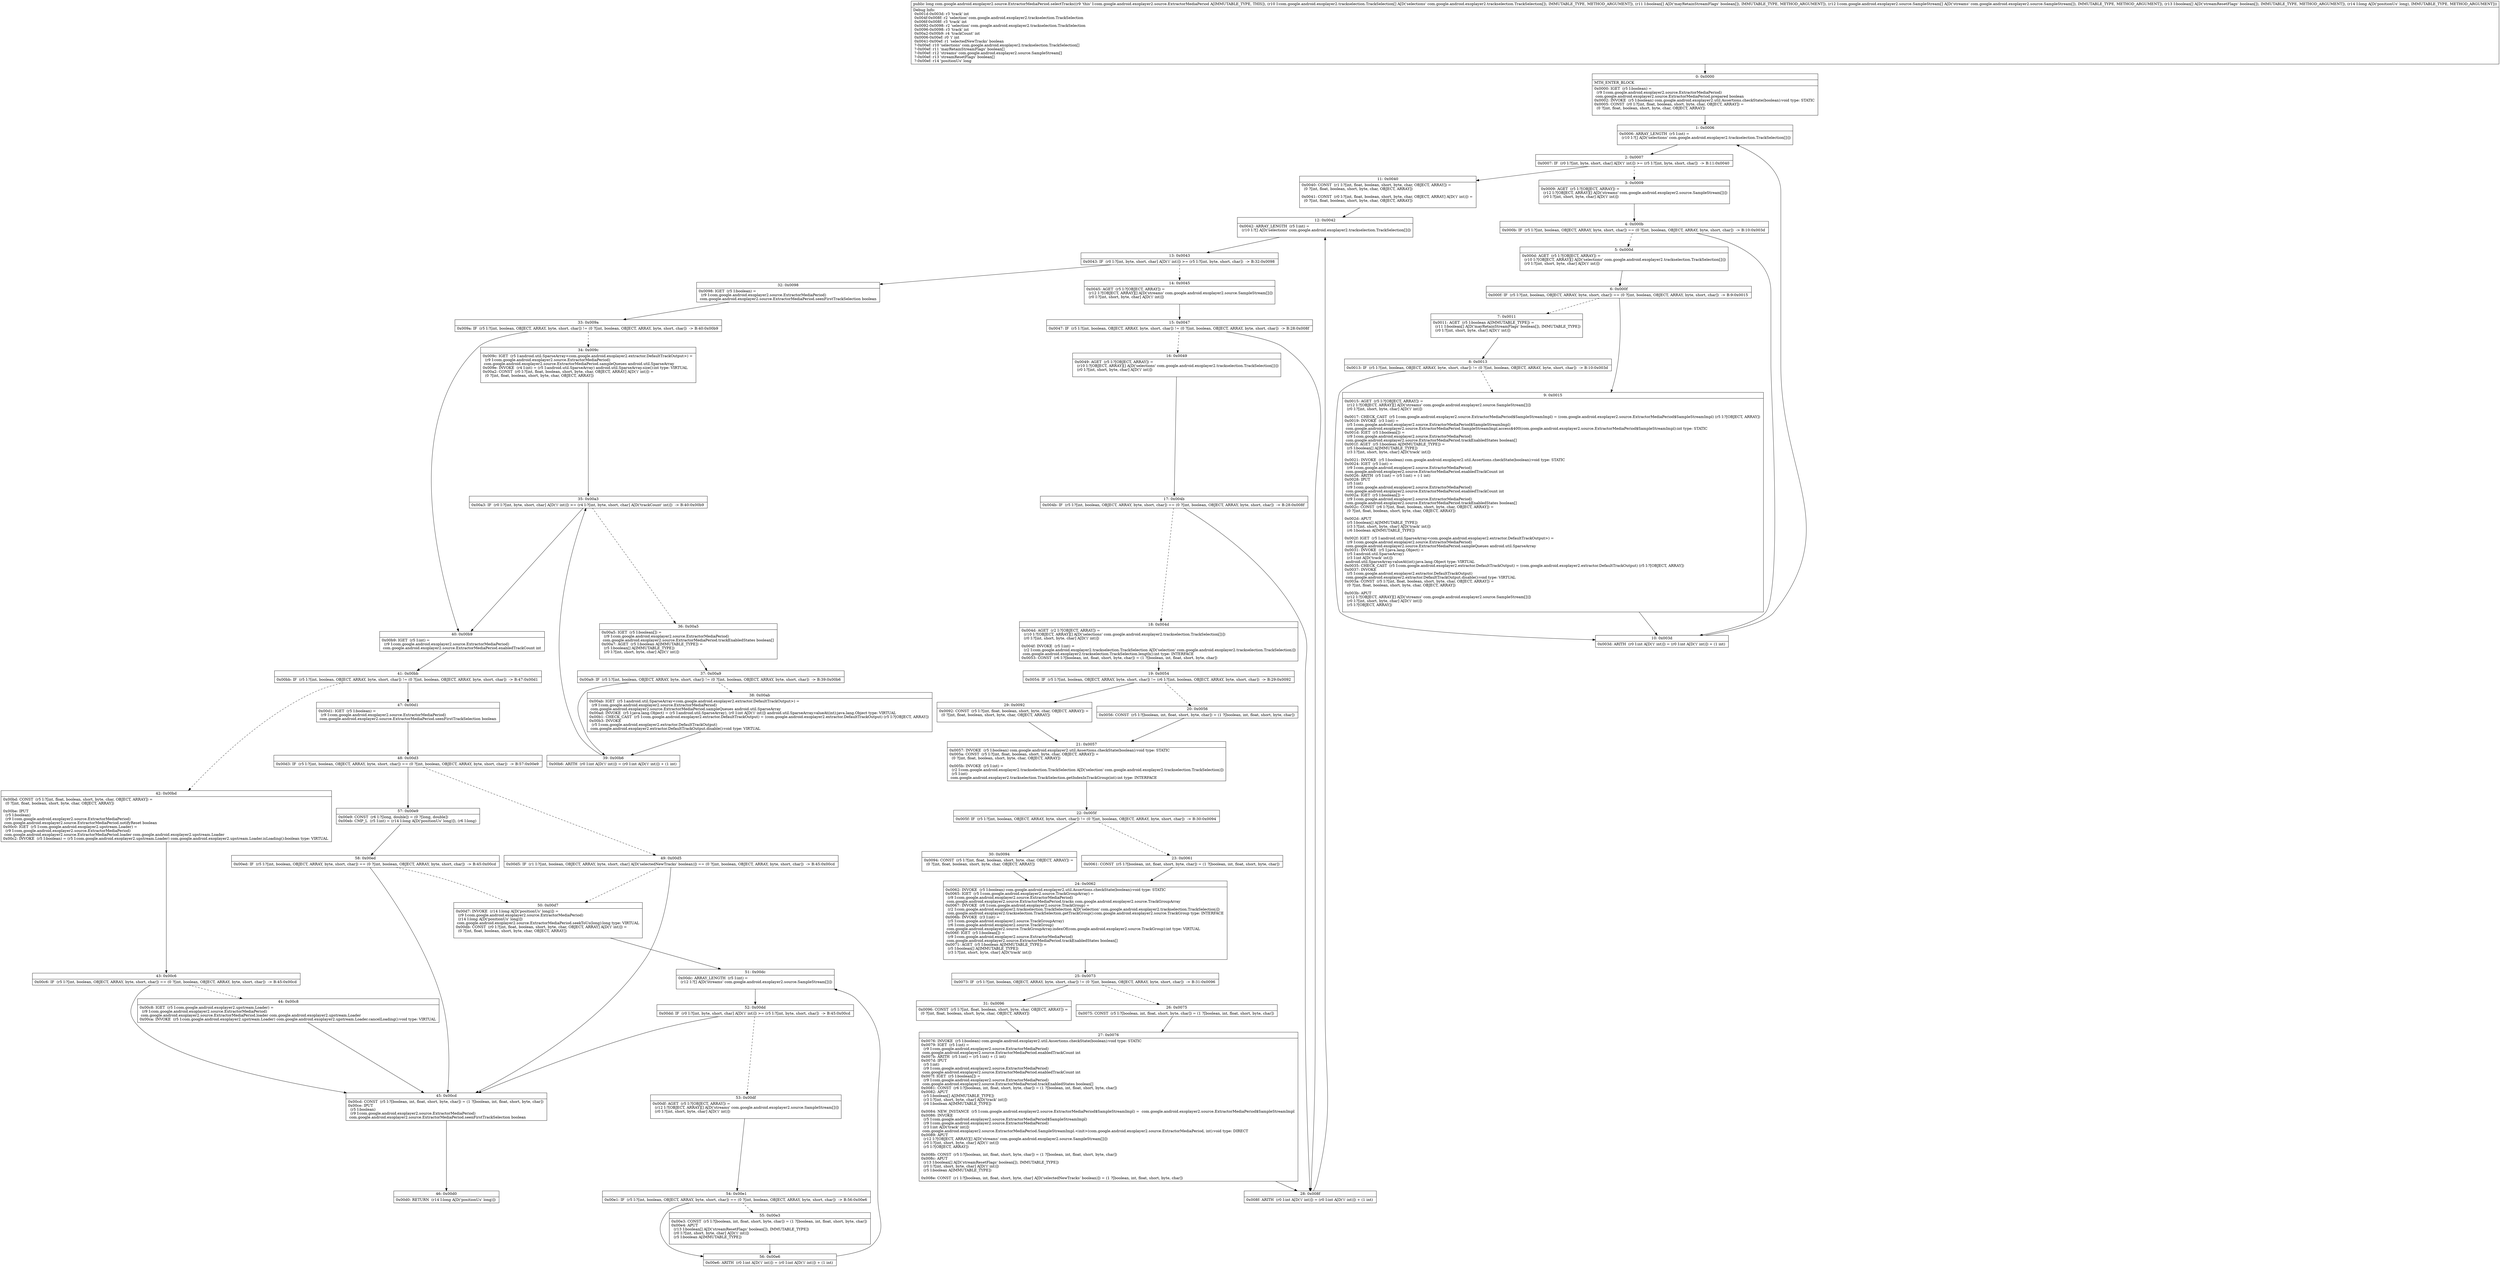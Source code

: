 digraph "CFG forcom.google.android.exoplayer2.source.ExtractorMediaPeriod.selectTracks([Lcom\/google\/android\/exoplayer2\/trackselection\/TrackSelection;[Z[Lcom\/google\/android\/exoplayer2\/source\/SampleStream;[ZJ)J" {
Node_0 [shape=record,label="{0\:\ 0x0000|MTH_ENTER_BLOCK\l|0x0000: IGET  (r5 I:boolean) = \l  (r9 I:com.google.android.exoplayer2.source.ExtractorMediaPeriod)\l com.google.android.exoplayer2.source.ExtractorMediaPeriod.prepared boolean \l0x0002: INVOKE  (r5 I:boolean) com.google.android.exoplayer2.util.Assertions.checkState(boolean):void type: STATIC \l0x0005: CONST  (r0 I:?[int, float, boolean, short, byte, char, OBJECT, ARRAY]) = \l  (0 ?[int, float, boolean, short, byte, char, OBJECT, ARRAY])\l \l}"];
Node_1 [shape=record,label="{1\:\ 0x0006|0x0006: ARRAY_LENGTH  (r5 I:int) = \l  (r10 I:?[] A[D('selections' com.google.android.exoplayer2.trackselection.TrackSelection[])])\l \l}"];
Node_2 [shape=record,label="{2\:\ 0x0007|0x0007: IF  (r0 I:?[int, byte, short, char] A[D('i' int)]) \>= (r5 I:?[int, byte, short, char])  \-\> B:11:0x0040 \l}"];
Node_3 [shape=record,label="{3\:\ 0x0009|0x0009: AGET  (r5 I:?[OBJECT, ARRAY]) = \l  (r12 I:?[OBJECT, ARRAY][] A[D('streams' com.google.android.exoplayer2.source.SampleStream[])])\l  (r0 I:?[int, short, byte, char] A[D('i' int)])\l \l}"];
Node_4 [shape=record,label="{4\:\ 0x000b|0x000b: IF  (r5 I:?[int, boolean, OBJECT, ARRAY, byte, short, char]) == (0 ?[int, boolean, OBJECT, ARRAY, byte, short, char])  \-\> B:10:0x003d \l}"];
Node_5 [shape=record,label="{5\:\ 0x000d|0x000d: AGET  (r5 I:?[OBJECT, ARRAY]) = \l  (r10 I:?[OBJECT, ARRAY][] A[D('selections' com.google.android.exoplayer2.trackselection.TrackSelection[])])\l  (r0 I:?[int, short, byte, char] A[D('i' int)])\l \l}"];
Node_6 [shape=record,label="{6\:\ 0x000f|0x000f: IF  (r5 I:?[int, boolean, OBJECT, ARRAY, byte, short, char]) == (0 ?[int, boolean, OBJECT, ARRAY, byte, short, char])  \-\> B:9:0x0015 \l}"];
Node_7 [shape=record,label="{7\:\ 0x0011|0x0011: AGET  (r5 I:boolean A[IMMUTABLE_TYPE]) = \l  (r11 I:boolean[] A[D('mayRetainStreamFlags' boolean[]), IMMUTABLE_TYPE])\l  (r0 I:?[int, short, byte, char] A[D('i' int)])\l \l}"];
Node_8 [shape=record,label="{8\:\ 0x0013|0x0013: IF  (r5 I:?[int, boolean, OBJECT, ARRAY, byte, short, char]) != (0 ?[int, boolean, OBJECT, ARRAY, byte, short, char])  \-\> B:10:0x003d \l}"];
Node_9 [shape=record,label="{9\:\ 0x0015|0x0015: AGET  (r5 I:?[OBJECT, ARRAY]) = \l  (r12 I:?[OBJECT, ARRAY][] A[D('streams' com.google.android.exoplayer2.source.SampleStream[])])\l  (r0 I:?[int, short, byte, char] A[D('i' int)])\l \l0x0017: CHECK_CAST  (r5 I:com.google.android.exoplayer2.source.ExtractorMediaPeriod$SampleStreamImpl) = (com.google.android.exoplayer2.source.ExtractorMediaPeriod$SampleStreamImpl) (r5 I:?[OBJECT, ARRAY]) \l0x0019: INVOKE  (r3 I:int) = \l  (r5 I:com.google.android.exoplayer2.source.ExtractorMediaPeriod$SampleStreamImpl)\l com.google.android.exoplayer2.source.ExtractorMediaPeriod.SampleStreamImpl.access$400(com.google.android.exoplayer2.source.ExtractorMediaPeriod$SampleStreamImpl):int type: STATIC \l0x001d: IGET  (r5 I:boolean[]) = \l  (r9 I:com.google.android.exoplayer2.source.ExtractorMediaPeriod)\l com.google.android.exoplayer2.source.ExtractorMediaPeriod.trackEnabledStates boolean[] \l0x001f: AGET  (r5 I:boolean A[IMMUTABLE_TYPE]) = \l  (r5 I:boolean[] A[IMMUTABLE_TYPE])\l  (r3 I:?[int, short, byte, char] A[D('track' int)])\l \l0x0021: INVOKE  (r5 I:boolean) com.google.android.exoplayer2.util.Assertions.checkState(boolean):void type: STATIC \l0x0024: IGET  (r5 I:int) = \l  (r9 I:com.google.android.exoplayer2.source.ExtractorMediaPeriod)\l com.google.android.exoplayer2.source.ExtractorMediaPeriod.enabledTrackCount int \l0x0026: ARITH  (r5 I:int) = (r5 I:int) + (\-1 int) \l0x0028: IPUT  \l  (r5 I:int)\l  (r9 I:com.google.android.exoplayer2.source.ExtractorMediaPeriod)\l com.google.android.exoplayer2.source.ExtractorMediaPeriod.enabledTrackCount int \l0x002a: IGET  (r5 I:boolean[]) = \l  (r9 I:com.google.android.exoplayer2.source.ExtractorMediaPeriod)\l com.google.android.exoplayer2.source.ExtractorMediaPeriod.trackEnabledStates boolean[] \l0x002c: CONST  (r6 I:?[int, float, boolean, short, byte, char, OBJECT, ARRAY]) = \l  (0 ?[int, float, boolean, short, byte, char, OBJECT, ARRAY])\l \l0x002d: APUT  \l  (r5 I:boolean[] A[IMMUTABLE_TYPE])\l  (r3 I:?[int, short, byte, char] A[D('track' int)])\l  (r6 I:boolean A[IMMUTABLE_TYPE])\l \l0x002f: IGET  (r5 I:android.util.SparseArray\<com.google.android.exoplayer2.extractor.DefaultTrackOutput\>) = \l  (r9 I:com.google.android.exoplayer2.source.ExtractorMediaPeriod)\l com.google.android.exoplayer2.source.ExtractorMediaPeriod.sampleQueues android.util.SparseArray \l0x0031: INVOKE  (r5 I:java.lang.Object) = \l  (r5 I:android.util.SparseArray)\l  (r3 I:int A[D('track' int)])\l android.util.SparseArray.valueAt(int):java.lang.Object type: VIRTUAL \l0x0035: CHECK_CAST  (r5 I:com.google.android.exoplayer2.extractor.DefaultTrackOutput) = (com.google.android.exoplayer2.extractor.DefaultTrackOutput) (r5 I:?[OBJECT, ARRAY]) \l0x0037: INVOKE  \l  (r5 I:com.google.android.exoplayer2.extractor.DefaultTrackOutput)\l com.google.android.exoplayer2.extractor.DefaultTrackOutput.disable():void type: VIRTUAL \l0x003a: CONST  (r5 I:?[int, float, boolean, short, byte, char, OBJECT, ARRAY]) = \l  (0 ?[int, float, boolean, short, byte, char, OBJECT, ARRAY])\l \l0x003b: APUT  \l  (r12 I:?[OBJECT, ARRAY][] A[D('streams' com.google.android.exoplayer2.source.SampleStream[])])\l  (r0 I:?[int, short, byte, char] A[D('i' int)])\l  (r5 I:?[OBJECT, ARRAY])\l \l}"];
Node_10 [shape=record,label="{10\:\ 0x003d|0x003d: ARITH  (r0 I:int A[D('i' int)]) = (r0 I:int A[D('i' int)]) + (1 int) \l}"];
Node_11 [shape=record,label="{11\:\ 0x0040|0x0040: CONST  (r1 I:?[int, float, boolean, short, byte, char, OBJECT, ARRAY]) = \l  (0 ?[int, float, boolean, short, byte, char, OBJECT, ARRAY])\l \l0x0041: CONST  (r0 I:?[int, float, boolean, short, byte, char, OBJECT, ARRAY] A[D('i' int)]) = \l  (0 ?[int, float, boolean, short, byte, char, OBJECT, ARRAY])\l \l}"];
Node_12 [shape=record,label="{12\:\ 0x0042|0x0042: ARRAY_LENGTH  (r5 I:int) = \l  (r10 I:?[] A[D('selections' com.google.android.exoplayer2.trackselection.TrackSelection[])])\l \l}"];
Node_13 [shape=record,label="{13\:\ 0x0043|0x0043: IF  (r0 I:?[int, byte, short, char] A[D('i' int)]) \>= (r5 I:?[int, byte, short, char])  \-\> B:32:0x0098 \l}"];
Node_14 [shape=record,label="{14\:\ 0x0045|0x0045: AGET  (r5 I:?[OBJECT, ARRAY]) = \l  (r12 I:?[OBJECT, ARRAY][] A[D('streams' com.google.android.exoplayer2.source.SampleStream[])])\l  (r0 I:?[int, short, byte, char] A[D('i' int)])\l \l}"];
Node_15 [shape=record,label="{15\:\ 0x0047|0x0047: IF  (r5 I:?[int, boolean, OBJECT, ARRAY, byte, short, char]) != (0 ?[int, boolean, OBJECT, ARRAY, byte, short, char])  \-\> B:28:0x008f \l}"];
Node_16 [shape=record,label="{16\:\ 0x0049|0x0049: AGET  (r5 I:?[OBJECT, ARRAY]) = \l  (r10 I:?[OBJECT, ARRAY][] A[D('selections' com.google.android.exoplayer2.trackselection.TrackSelection[])])\l  (r0 I:?[int, short, byte, char] A[D('i' int)])\l \l}"];
Node_17 [shape=record,label="{17\:\ 0x004b|0x004b: IF  (r5 I:?[int, boolean, OBJECT, ARRAY, byte, short, char]) == (0 ?[int, boolean, OBJECT, ARRAY, byte, short, char])  \-\> B:28:0x008f \l}"];
Node_18 [shape=record,label="{18\:\ 0x004d|0x004d: AGET  (r2 I:?[OBJECT, ARRAY]) = \l  (r10 I:?[OBJECT, ARRAY][] A[D('selections' com.google.android.exoplayer2.trackselection.TrackSelection[])])\l  (r0 I:?[int, short, byte, char] A[D('i' int)])\l \l0x004f: INVOKE  (r5 I:int) = \l  (r2 I:com.google.android.exoplayer2.trackselection.TrackSelection A[D('selection' com.google.android.exoplayer2.trackselection.TrackSelection)])\l com.google.android.exoplayer2.trackselection.TrackSelection.length():int type: INTERFACE \l0x0053: CONST  (r6 I:?[boolean, int, float, short, byte, char]) = (1 ?[boolean, int, float, short, byte, char]) \l}"];
Node_19 [shape=record,label="{19\:\ 0x0054|0x0054: IF  (r5 I:?[int, boolean, OBJECT, ARRAY, byte, short, char]) != (r6 I:?[int, boolean, OBJECT, ARRAY, byte, short, char])  \-\> B:29:0x0092 \l}"];
Node_20 [shape=record,label="{20\:\ 0x0056|0x0056: CONST  (r5 I:?[boolean, int, float, short, byte, char]) = (1 ?[boolean, int, float, short, byte, char]) \l}"];
Node_21 [shape=record,label="{21\:\ 0x0057|0x0057: INVOKE  (r5 I:boolean) com.google.android.exoplayer2.util.Assertions.checkState(boolean):void type: STATIC \l0x005a: CONST  (r5 I:?[int, float, boolean, short, byte, char, OBJECT, ARRAY]) = \l  (0 ?[int, float, boolean, short, byte, char, OBJECT, ARRAY])\l \l0x005b: INVOKE  (r5 I:int) = \l  (r2 I:com.google.android.exoplayer2.trackselection.TrackSelection A[D('selection' com.google.android.exoplayer2.trackselection.TrackSelection)])\l  (r5 I:int)\l com.google.android.exoplayer2.trackselection.TrackSelection.getIndexInTrackGroup(int):int type: INTERFACE \l}"];
Node_22 [shape=record,label="{22\:\ 0x005f|0x005f: IF  (r5 I:?[int, boolean, OBJECT, ARRAY, byte, short, char]) != (0 ?[int, boolean, OBJECT, ARRAY, byte, short, char])  \-\> B:30:0x0094 \l}"];
Node_23 [shape=record,label="{23\:\ 0x0061|0x0061: CONST  (r5 I:?[boolean, int, float, short, byte, char]) = (1 ?[boolean, int, float, short, byte, char]) \l}"];
Node_24 [shape=record,label="{24\:\ 0x0062|0x0062: INVOKE  (r5 I:boolean) com.google.android.exoplayer2.util.Assertions.checkState(boolean):void type: STATIC \l0x0065: IGET  (r5 I:com.google.android.exoplayer2.source.TrackGroupArray) = \l  (r9 I:com.google.android.exoplayer2.source.ExtractorMediaPeriod)\l com.google.android.exoplayer2.source.ExtractorMediaPeriod.tracks com.google.android.exoplayer2.source.TrackGroupArray \l0x0067: INVOKE  (r6 I:com.google.android.exoplayer2.source.TrackGroup) = \l  (r2 I:com.google.android.exoplayer2.trackselection.TrackSelection A[D('selection' com.google.android.exoplayer2.trackselection.TrackSelection)])\l com.google.android.exoplayer2.trackselection.TrackSelection.getTrackGroup():com.google.android.exoplayer2.source.TrackGroup type: INTERFACE \l0x006b: INVOKE  (r3 I:int) = \l  (r5 I:com.google.android.exoplayer2.source.TrackGroupArray)\l  (r6 I:com.google.android.exoplayer2.source.TrackGroup)\l com.google.android.exoplayer2.source.TrackGroupArray.indexOf(com.google.android.exoplayer2.source.TrackGroup):int type: VIRTUAL \l0x006f: IGET  (r5 I:boolean[]) = \l  (r9 I:com.google.android.exoplayer2.source.ExtractorMediaPeriod)\l com.google.android.exoplayer2.source.ExtractorMediaPeriod.trackEnabledStates boolean[] \l0x0071: AGET  (r5 I:boolean A[IMMUTABLE_TYPE]) = \l  (r5 I:boolean[] A[IMMUTABLE_TYPE])\l  (r3 I:?[int, short, byte, char] A[D('track' int)])\l \l}"];
Node_25 [shape=record,label="{25\:\ 0x0073|0x0073: IF  (r5 I:?[int, boolean, OBJECT, ARRAY, byte, short, char]) != (0 ?[int, boolean, OBJECT, ARRAY, byte, short, char])  \-\> B:31:0x0096 \l}"];
Node_26 [shape=record,label="{26\:\ 0x0075|0x0075: CONST  (r5 I:?[boolean, int, float, short, byte, char]) = (1 ?[boolean, int, float, short, byte, char]) \l}"];
Node_27 [shape=record,label="{27\:\ 0x0076|0x0076: INVOKE  (r5 I:boolean) com.google.android.exoplayer2.util.Assertions.checkState(boolean):void type: STATIC \l0x0079: IGET  (r5 I:int) = \l  (r9 I:com.google.android.exoplayer2.source.ExtractorMediaPeriod)\l com.google.android.exoplayer2.source.ExtractorMediaPeriod.enabledTrackCount int \l0x007b: ARITH  (r5 I:int) = (r5 I:int) + (1 int) \l0x007d: IPUT  \l  (r5 I:int)\l  (r9 I:com.google.android.exoplayer2.source.ExtractorMediaPeriod)\l com.google.android.exoplayer2.source.ExtractorMediaPeriod.enabledTrackCount int \l0x007f: IGET  (r5 I:boolean[]) = \l  (r9 I:com.google.android.exoplayer2.source.ExtractorMediaPeriod)\l com.google.android.exoplayer2.source.ExtractorMediaPeriod.trackEnabledStates boolean[] \l0x0081: CONST  (r6 I:?[boolean, int, float, short, byte, char]) = (1 ?[boolean, int, float, short, byte, char]) \l0x0082: APUT  \l  (r5 I:boolean[] A[IMMUTABLE_TYPE])\l  (r3 I:?[int, short, byte, char] A[D('track' int)])\l  (r6 I:boolean A[IMMUTABLE_TYPE])\l \l0x0084: NEW_INSTANCE  (r5 I:com.google.android.exoplayer2.source.ExtractorMediaPeriod$SampleStreamImpl) =  com.google.android.exoplayer2.source.ExtractorMediaPeriod$SampleStreamImpl \l0x0086: INVOKE  \l  (r5 I:com.google.android.exoplayer2.source.ExtractorMediaPeriod$SampleStreamImpl)\l  (r9 I:com.google.android.exoplayer2.source.ExtractorMediaPeriod)\l  (r3 I:int A[D('track' int)])\l com.google.android.exoplayer2.source.ExtractorMediaPeriod.SampleStreamImpl.\<init\>(com.google.android.exoplayer2.source.ExtractorMediaPeriod, int):void type: DIRECT \l0x0089: APUT  \l  (r12 I:?[OBJECT, ARRAY][] A[D('streams' com.google.android.exoplayer2.source.SampleStream[])])\l  (r0 I:?[int, short, byte, char] A[D('i' int)])\l  (r5 I:?[OBJECT, ARRAY])\l \l0x008b: CONST  (r5 I:?[boolean, int, float, short, byte, char]) = (1 ?[boolean, int, float, short, byte, char]) \l0x008c: APUT  \l  (r13 I:boolean[] A[D('streamResetFlags' boolean[]), IMMUTABLE_TYPE])\l  (r0 I:?[int, short, byte, char] A[D('i' int)])\l  (r5 I:boolean A[IMMUTABLE_TYPE])\l \l0x008e: CONST  (r1 I:?[boolean, int, float, short, byte, char] A[D('selectedNewTracks' boolean)]) = (1 ?[boolean, int, float, short, byte, char]) \l}"];
Node_28 [shape=record,label="{28\:\ 0x008f|0x008f: ARITH  (r0 I:int A[D('i' int)]) = (r0 I:int A[D('i' int)]) + (1 int) \l}"];
Node_29 [shape=record,label="{29\:\ 0x0092|0x0092: CONST  (r5 I:?[int, float, boolean, short, byte, char, OBJECT, ARRAY]) = \l  (0 ?[int, float, boolean, short, byte, char, OBJECT, ARRAY])\l \l}"];
Node_30 [shape=record,label="{30\:\ 0x0094|0x0094: CONST  (r5 I:?[int, float, boolean, short, byte, char, OBJECT, ARRAY]) = \l  (0 ?[int, float, boolean, short, byte, char, OBJECT, ARRAY])\l \l}"];
Node_31 [shape=record,label="{31\:\ 0x0096|0x0096: CONST  (r5 I:?[int, float, boolean, short, byte, char, OBJECT, ARRAY]) = \l  (0 ?[int, float, boolean, short, byte, char, OBJECT, ARRAY])\l \l}"];
Node_32 [shape=record,label="{32\:\ 0x0098|0x0098: IGET  (r5 I:boolean) = \l  (r9 I:com.google.android.exoplayer2.source.ExtractorMediaPeriod)\l com.google.android.exoplayer2.source.ExtractorMediaPeriod.seenFirstTrackSelection boolean \l}"];
Node_33 [shape=record,label="{33\:\ 0x009a|0x009a: IF  (r5 I:?[int, boolean, OBJECT, ARRAY, byte, short, char]) != (0 ?[int, boolean, OBJECT, ARRAY, byte, short, char])  \-\> B:40:0x00b9 \l}"];
Node_34 [shape=record,label="{34\:\ 0x009c|0x009c: IGET  (r5 I:android.util.SparseArray\<com.google.android.exoplayer2.extractor.DefaultTrackOutput\>) = \l  (r9 I:com.google.android.exoplayer2.source.ExtractorMediaPeriod)\l com.google.android.exoplayer2.source.ExtractorMediaPeriod.sampleQueues android.util.SparseArray \l0x009e: INVOKE  (r4 I:int) = (r5 I:android.util.SparseArray) android.util.SparseArray.size():int type: VIRTUAL \l0x00a2: CONST  (r0 I:?[int, float, boolean, short, byte, char, OBJECT, ARRAY] A[D('i' int)]) = \l  (0 ?[int, float, boolean, short, byte, char, OBJECT, ARRAY])\l \l}"];
Node_35 [shape=record,label="{35\:\ 0x00a3|0x00a3: IF  (r0 I:?[int, byte, short, char] A[D('i' int)]) \>= (r4 I:?[int, byte, short, char] A[D('trackCount' int)])  \-\> B:40:0x00b9 \l}"];
Node_36 [shape=record,label="{36\:\ 0x00a5|0x00a5: IGET  (r5 I:boolean[]) = \l  (r9 I:com.google.android.exoplayer2.source.ExtractorMediaPeriod)\l com.google.android.exoplayer2.source.ExtractorMediaPeriod.trackEnabledStates boolean[] \l0x00a7: AGET  (r5 I:boolean A[IMMUTABLE_TYPE]) = \l  (r5 I:boolean[] A[IMMUTABLE_TYPE])\l  (r0 I:?[int, short, byte, char] A[D('i' int)])\l \l}"];
Node_37 [shape=record,label="{37\:\ 0x00a9|0x00a9: IF  (r5 I:?[int, boolean, OBJECT, ARRAY, byte, short, char]) != (0 ?[int, boolean, OBJECT, ARRAY, byte, short, char])  \-\> B:39:0x00b6 \l}"];
Node_38 [shape=record,label="{38\:\ 0x00ab|0x00ab: IGET  (r5 I:android.util.SparseArray\<com.google.android.exoplayer2.extractor.DefaultTrackOutput\>) = \l  (r9 I:com.google.android.exoplayer2.source.ExtractorMediaPeriod)\l com.google.android.exoplayer2.source.ExtractorMediaPeriod.sampleQueues android.util.SparseArray \l0x00ad: INVOKE  (r5 I:java.lang.Object) = (r5 I:android.util.SparseArray), (r0 I:int A[D('i' int)]) android.util.SparseArray.valueAt(int):java.lang.Object type: VIRTUAL \l0x00b1: CHECK_CAST  (r5 I:com.google.android.exoplayer2.extractor.DefaultTrackOutput) = (com.google.android.exoplayer2.extractor.DefaultTrackOutput) (r5 I:?[OBJECT, ARRAY]) \l0x00b3: INVOKE  \l  (r5 I:com.google.android.exoplayer2.extractor.DefaultTrackOutput)\l com.google.android.exoplayer2.extractor.DefaultTrackOutput.disable():void type: VIRTUAL \l}"];
Node_39 [shape=record,label="{39\:\ 0x00b6|0x00b6: ARITH  (r0 I:int A[D('i' int)]) = (r0 I:int A[D('i' int)]) + (1 int) \l}"];
Node_40 [shape=record,label="{40\:\ 0x00b9|0x00b9: IGET  (r5 I:int) = \l  (r9 I:com.google.android.exoplayer2.source.ExtractorMediaPeriod)\l com.google.android.exoplayer2.source.ExtractorMediaPeriod.enabledTrackCount int \l}"];
Node_41 [shape=record,label="{41\:\ 0x00bb|0x00bb: IF  (r5 I:?[int, boolean, OBJECT, ARRAY, byte, short, char]) != (0 ?[int, boolean, OBJECT, ARRAY, byte, short, char])  \-\> B:47:0x00d1 \l}"];
Node_42 [shape=record,label="{42\:\ 0x00bd|0x00bd: CONST  (r5 I:?[int, float, boolean, short, byte, char, OBJECT, ARRAY]) = \l  (0 ?[int, float, boolean, short, byte, char, OBJECT, ARRAY])\l \l0x00be: IPUT  \l  (r5 I:boolean)\l  (r9 I:com.google.android.exoplayer2.source.ExtractorMediaPeriod)\l com.google.android.exoplayer2.source.ExtractorMediaPeriod.notifyReset boolean \l0x00c0: IGET  (r5 I:com.google.android.exoplayer2.upstream.Loader) = \l  (r9 I:com.google.android.exoplayer2.source.ExtractorMediaPeriod)\l com.google.android.exoplayer2.source.ExtractorMediaPeriod.loader com.google.android.exoplayer2.upstream.Loader \l0x00c2: INVOKE  (r5 I:boolean) = (r5 I:com.google.android.exoplayer2.upstream.Loader) com.google.android.exoplayer2.upstream.Loader.isLoading():boolean type: VIRTUAL \l}"];
Node_43 [shape=record,label="{43\:\ 0x00c6|0x00c6: IF  (r5 I:?[int, boolean, OBJECT, ARRAY, byte, short, char]) == (0 ?[int, boolean, OBJECT, ARRAY, byte, short, char])  \-\> B:45:0x00cd \l}"];
Node_44 [shape=record,label="{44\:\ 0x00c8|0x00c8: IGET  (r5 I:com.google.android.exoplayer2.upstream.Loader) = \l  (r9 I:com.google.android.exoplayer2.source.ExtractorMediaPeriod)\l com.google.android.exoplayer2.source.ExtractorMediaPeriod.loader com.google.android.exoplayer2.upstream.Loader \l0x00ca: INVOKE  (r5 I:com.google.android.exoplayer2.upstream.Loader) com.google.android.exoplayer2.upstream.Loader.cancelLoading():void type: VIRTUAL \l}"];
Node_45 [shape=record,label="{45\:\ 0x00cd|0x00cd: CONST  (r5 I:?[boolean, int, float, short, byte, char]) = (1 ?[boolean, int, float, short, byte, char]) \l0x00ce: IPUT  \l  (r5 I:boolean)\l  (r9 I:com.google.android.exoplayer2.source.ExtractorMediaPeriod)\l com.google.android.exoplayer2.source.ExtractorMediaPeriod.seenFirstTrackSelection boolean \l}"];
Node_46 [shape=record,label="{46\:\ 0x00d0|0x00d0: RETURN  (r14 I:long A[D('positionUs' long)]) \l}"];
Node_47 [shape=record,label="{47\:\ 0x00d1|0x00d1: IGET  (r5 I:boolean) = \l  (r9 I:com.google.android.exoplayer2.source.ExtractorMediaPeriod)\l com.google.android.exoplayer2.source.ExtractorMediaPeriod.seenFirstTrackSelection boolean \l}"];
Node_48 [shape=record,label="{48\:\ 0x00d3|0x00d3: IF  (r5 I:?[int, boolean, OBJECT, ARRAY, byte, short, char]) == (0 ?[int, boolean, OBJECT, ARRAY, byte, short, char])  \-\> B:57:0x00e9 \l}"];
Node_49 [shape=record,label="{49\:\ 0x00d5|0x00d5: IF  (r1 I:?[int, boolean, OBJECT, ARRAY, byte, short, char] A[D('selectedNewTracks' boolean)]) == (0 ?[int, boolean, OBJECT, ARRAY, byte, short, char])  \-\> B:45:0x00cd \l}"];
Node_50 [shape=record,label="{50\:\ 0x00d7|0x00d7: INVOKE  (r14 I:long A[D('positionUs' long)]) = \l  (r9 I:com.google.android.exoplayer2.source.ExtractorMediaPeriod)\l  (r14 I:long A[D('positionUs' long)])\l com.google.android.exoplayer2.source.ExtractorMediaPeriod.seekToUs(long):long type: VIRTUAL \l0x00db: CONST  (r0 I:?[int, float, boolean, short, byte, char, OBJECT, ARRAY] A[D('i' int)]) = \l  (0 ?[int, float, boolean, short, byte, char, OBJECT, ARRAY])\l \l}"];
Node_51 [shape=record,label="{51\:\ 0x00dc|0x00dc: ARRAY_LENGTH  (r5 I:int) = \l  (r12 I:?[] A[D('streams' com.google.android.exoplayer2.source.SampleStream[])])\l \l}"];
Node_52 [shape=record,label="{52\:\ 0x00dd|0x00dd: IF  (r0 I:?[int, byte, short, char] A[D('i' int)]) \>= (r5 I:?[int, byte, short, char])  \-\> B:45:0x00cd \l}"];
Node_53 [shape=record,label="{53\:\ 0x00df|0x00df: AGET  (r5 I:?[OBJECT, ARRAY]) = \l  (r12 I:?[OBJECT, ARRAY][] A[D('streams' com.google.android.exoplayer2.source.SampleStream[])])\l  (r0 I:?[int, short, byte, char] A[D('i' int)])\l \l}"];
Node_54 [shape=record,label="{54\:\ 0x00e1|0x00e1: IF  (r5 I:?[int, boolean, OBJECT, ARRAY, byte, short, char]) == (0 ?[int, boolean, OBJECT, ARRAY, byte, short, char])  \-\> B:56:0x00e6 \l}"];
Node_55 [shape=record,label="{55\:\ 0x00e3|0x00e3: CONST  (r5 I:?[boolean, int, float, short, byte, char]) = (1 ?[boolean, int, float, short, byte, char]) \l0x00e4: APUT  \l  (r13 I:boolean[] A[D('streamResetFlags' boolean[]), IMMUTABLE_TYPE])\l  (r0 I:?[int, short, byte, char] A[D('i' int)])\l  (r5 I:boolean A[IMMUTABLE_TYPE])\l \l}"];
Node_56 [shape=record,label="{56\:\ 0x00e6|0x00e6: ARITH  (r0 I:int A[D('i' int)]) = (r0 I:int A[D('i' int)]) + (1 int) \l}"];
Node_57 [shape=record,label="{57\:\ 0x00e9|0x00e9: CONST  (r6 I:?[long, double]) = (0 ?[long, double]) \l0x00eb: CMP_L  (r5 I:int) = (r14 I:long A[D('positionUs' long)]), (r6 I:long) \l}"];
Node_58 [shape=record,label="{58\:\ 0x00ed|0x00ed: IF  (r5 I:?[int, boolean, OBJECT, ARRAY, byte, short, char]) == (0 ?[int, boolean, OBJECT, ARRAY, byte, short, char])  \-\> B:45:0x00cd \l}"];
MethodNode[shape=record,label="{public long com.google.android.exoplayer2.source.ExtractorMediaPeriod.selectTracks((r9 'this' I:com.google.android.exoplayer2.source.ExtractorMediaPeriod A[IMMUTABLE_TYPE, THIS]), (r10 I:com.google.android.exoplayer2.trackselection.TrackSelection[] A[D('selections' com.google.android.exoplayer2.trackselection.TrackSelection[]), IMMUTABLE_TYPE, METHOD_ARGUMENT]), (r11 I:boolean[] A[D('mayRetainStreamFlags' boolean[]), IMMUTABLE_TYPE, METHOD_ARGUMENT]), (r12 I:com.google.android.exoplayer2.source.SampleStream[] A[D('streams' com.google.android.exoplayer2.source.SampleStream[]), IMMUTABLE_TYPE, METHOD_ARGUMENT]), (r13 I:boolean[] A[D('streamResetFlags' boolean[]), IMMUTABLE_TYPE, METHOD_ARGUMENT]), (r14 I:long A[D('positionUs' long), IMMUTABLE_TYPE, METHOD_ARGUMENT]))  | Debug Info:\l  0x001d\-0x003d: r3 'track' int\l  0x004f\-0x008f: r2 'selection' com.google.android.exoplayer2.trackselection.TrackSelection\l  0x006f\-0x008f: r3 'track' int\l  0x0092\-0x0098: r2 'selection' com.google.android.exoplayer2.trackselection.TrackSelection\l  0x0096\-0x0098: r3 'track' int\l  0x00a2\-0x00b9: r4 'trackCount' int\l  0x0006\-0x00ef: r0 'i' int\l  0x0041\-0x00ef: r1 'selectedNewTracks' boolean\l  ?\-0x00ef: r10 'selections' com.google.android.exoplayer2.trackselection.TrackSelection[]\l  ?\-0x00ef: r11 'mayRetainStreamFlags' boolean[]\l  ?\-0x00ef: r12 'streams' com.google.android.exoplayer2.source.SampleStream[]\l  ?\-0x00ef: r13 'streamResetFlags' boolean[]\l  ?\-0x00ef: r14 'positionUs' long\l}"];
MethodNode -> Node_0;
Node_0 -> Node_1;
Node_1 -> Node_2;
Node_2 -> Node_3[style=dashed];
Node_2 -> Node_11;
Node_3 -> Node_4;
Node_4 -> Node_5[style=dashed];
Node_4 -> Node_10;
Node_5 -> Node_6;
Node_6 -> Node_7[style=dashed];
Node_6 -> Node_9;
Node_7 -> Node_8;
Node_8 -> Node_9[style=dashed];
Node_8 -> Node_10;
Node_9 -> Node_10;
Node_10 -> Node_1;
Node_11 -> Node_12;
Node_12 -> Node_13;
Node_13 -> Node_14[style=dashed];
Node_13 -> Node_32;
Node_14 -> Node_15;
Node_15 -> Node_16[style=dashed];
Node_15 -> Node_28;
Node_16 -> Node_17;
Node_17 -> Node_18[style=dashed];
Node_17 -> Node_28;
Node_18 -> Node_19;
Node_19 -> Node_20[style=dashed];
Node_19 -> Node_29;
Node_20 -> Node_21;
Node_21 -> Node_22;
Node_22 -> Node_23[style=dashed];
Node_22 -> Node_30;
Node_23 -> Node_24;
Node_24 -> Node_25;
Node_25 -> Node_26[style=dashed];
Node_25 -> Node_31;
Node_26 -> Node_27;
Node_27 -> Node_28;
Node_28 -> Node_12;
Node_29 -> Node_21;
Node_30 -> Node_24;
Node_31 -> Node_27;
Node_32 -> Node_33;
Node_33 -> Node_34[style=dashed];
Node_33 -> Node_40;
Node_34 -> Node_35;
Node_35 -> Node_36[style=dashed];
Node_35 -> Node_40;
Node_36 -> Node_37;
Node_37 -> Node_38[style=dashed];
Node_37 -> Node_39;
Node_38 -> Node_39;
Node_39 -> Node_35;
Node_40 -> Node_41;
Node_41 -> Node_42[style=dashed];
Node_41 -> Node_47;
Node_42 -> Node_43;
Node_43 -> Node_44[style=dashed];
Node_43 -> Node_45;
Node_44 -> Node_45;
Node_45 -> Node_46;
Node_47 -> Node_48;
Node_48 -> Node_49[style=dashed];
Node_48 -> Node_57;
Node_49 -> Node_45;
Node_49 -> Node_50[style=dashed];
Node_50 -> Node_51;
Node_51 -> Node_52;
Node_52 -> Node_45;
Node_52 -> Node_53[style=dashed];
Node_53 -> Node_54;
Node_54 -> Node_55[style=dashed];
Node_54 -> Node_56;
Node_55 -> Node_56;
Node_56 -> Node_51;
Node_57 -> Node_58;
Node_58 -> Node_45;
Node_58 -> Node_50[style=dashed];
}

